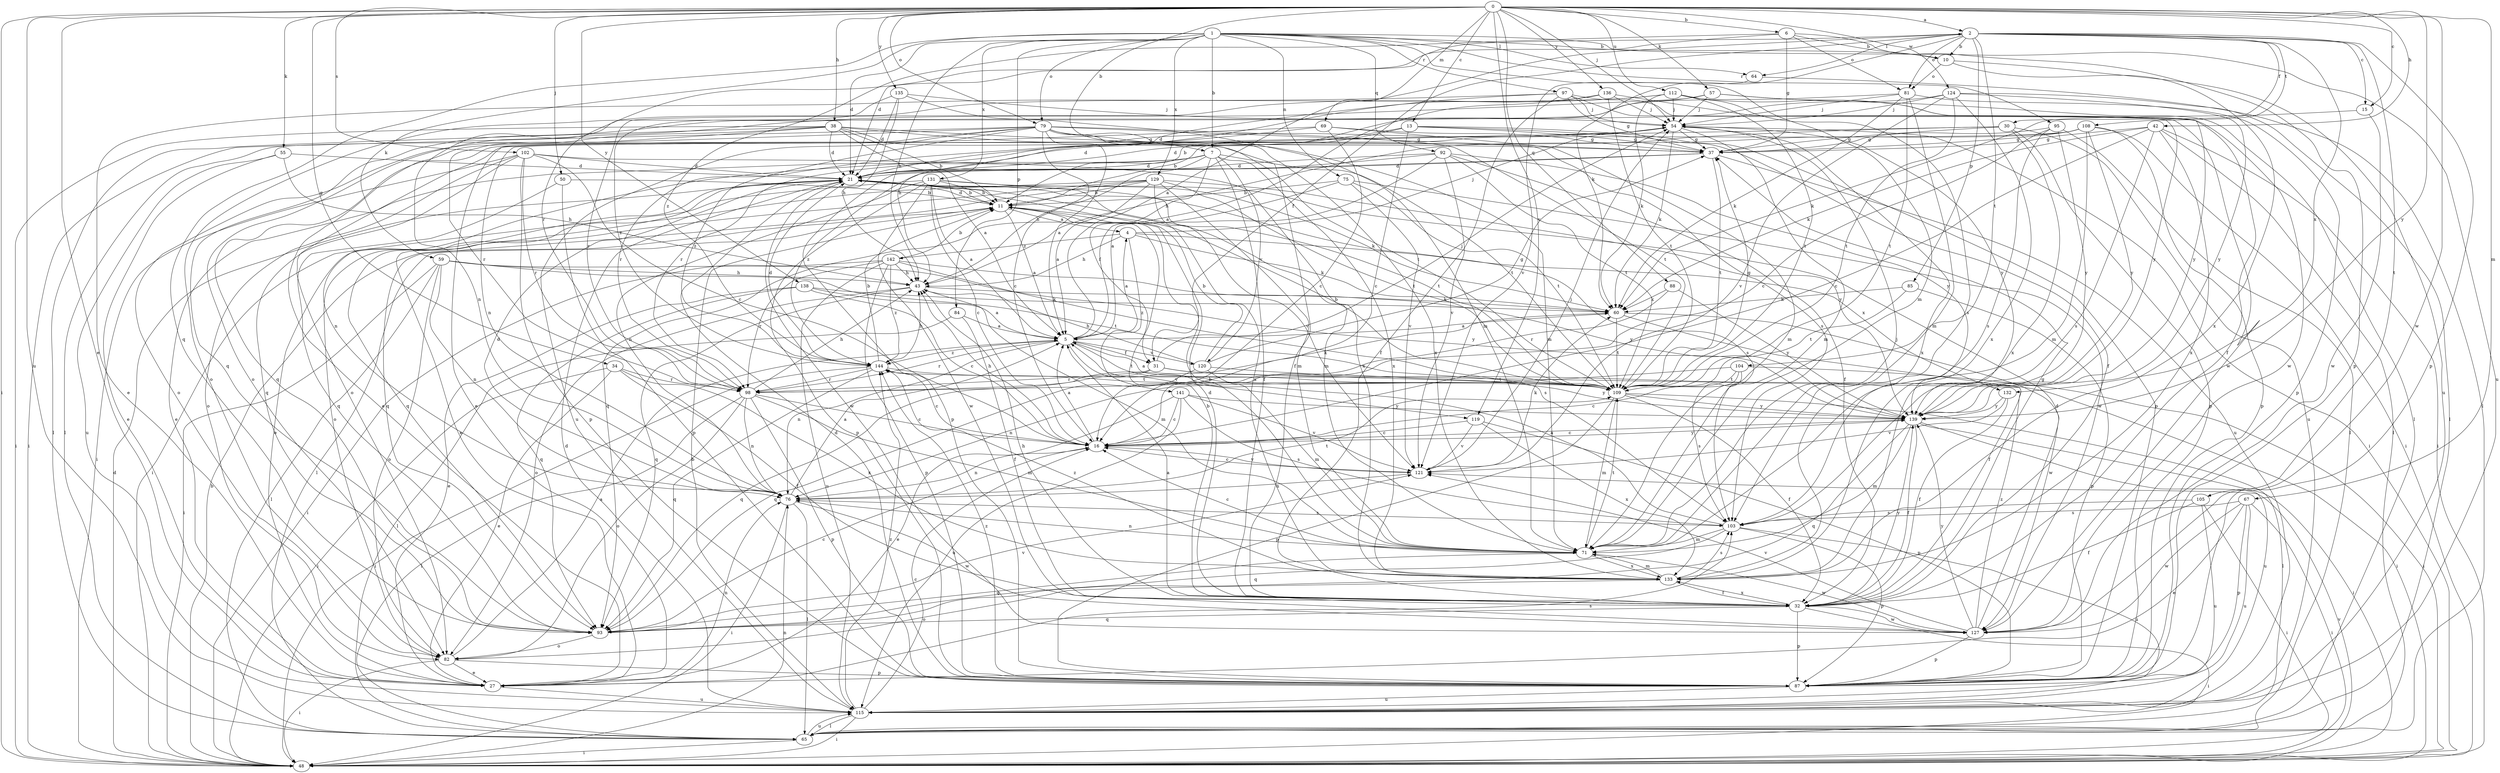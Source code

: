 strict digraph  {
0;
1;
2;
4;
5;
6;
7;
10;
11;
13;
15;
16;
21;
27;
30;
31;
32;
34;
37;
38;
42;
43;
48;
50;
54;
55;
57;
59;
60;
64;
65;
67;
69;
71;
75;
76;
79;
81;
82;
84;
85;
87;
88;
92;
93;
95;
97;
98;
102;
103;
104;
105;
108;
109;
112;
115;
119;
120;
121;
124;
127;
129;
131;
132;
133;
135;
136;
138;
139;
141;
142;
144;
0 -> 2  [label=a];
0 -> 6  [label=b];
0 -> 7  [label=b];
0 -> 13  [label=c];
0 -> 15  [label=c];
0 -> 27  [label=e];
0 -> 34  [label=g];
0 -> 38  [label=h];
0 -> 42  [label=h];
0 -> 48  [label=i];
0 -> 50  [label=j];
0 -> 54  [label=j];
0 -> 55  [label=k];
0 -> 57  [label=k];
0 -> 67  [label=m];
0 -> 69  [label=m];
0 -> 79  [label=o];
0 -> 88  [label=q];
0 -> 102  [label=s];
0 -> 112  [label=u];
0 -> 115  [label=u];
0 -> 119  [label=v];
0 -> 124  [label=w];
0 -> 127  [label=w];
0 -> 135  [label=y];
0 -> 136  [label=y];
0 -> 138  [label=y];
0 -> 139  [label=y];
1 -> 7  [label=b];
1 -> 10  [label=b];
1 -> 21  [label=d];
1 -> 43  [label=h];
1 -> 59  [label=k];
1 -> 64  [label=l];
1 -> 71  [label=m];
1 -> 75  [label=n];
1 -> 79  [label=o];
1 -> 84  [label=p];
1 -> 92  [label=q];
1 -> 93  [label=q];
1 -> 95  [label=r];
1 -> 97  [label=r];
1 -> 115  [label=u];
1 -> 129  [label=x];
1 -> 131  [label=x];
2 -> 10  [label=b];
2 -> 15  [label=c];
2 -> 30  [label=f];
2 -> 31  [label=f];
2 -> 60  [label=k];
2 -> 64  [label=l];
2 -> 81  [label=o];
2 -> 85  [label=p];
2 -> 87  [label=p];
2 -> 98  [label=r];
2 -> 104  [label=t];
2 -> 105  [label=t];
2 -> 108  [label=t];
2 -> 132  [label=x];
4 -> 43  [label=h];
4 -> 54  [label=j];
4 -> 60  [label=k];
4 -> 132  [label=x];
4 -> 141  [label=z];
4 -> 142  [label=z];
5 -> 2  [label=a];
5 -> 4  [label=a];
5 -> 31  [label=f];
5 -> 76  [label=n];
5 -> 98  [label=r];
5 -> 109  [label=t];
5 -> 119  [label=v];
5 -> 120  [label=v];
5 -> 144  [label=z];
6 -> 10  [label=b];
6 -> 21  [label=d];
6 -> 37  [label=g];
6 -> 81  [label=o];
6 -> 87  [label=p];
6 -> 144  [label=z];
7 -> 21  [label=d];
7 -> 27  [label=e];
7 -> 31  [label=f];
7 -> 32  [label=f];
7 -> 43  [label=h];
7 -> 76  [label=n];
7 -> 109  [label=t];
7 -> 120  [label=v];
7 -> 133  [label=x];
10 -> 81  [label=o];
10 -> 115  [label=u];
10 -> 133  [label=x];
11 -> 4  [label=a];
11 -> 5  [label=a];
11 -> 21  [label=d];
11 -> 65  [label=l];
13 -> 11  [label=b];
13 -> 16  [label=c];
13 -> 21  [label=d];
13 -> 32  [label=f];
13 -> 37  [label=g];
13 -> 87  [label=p];
15 -> 60  [label=k];
15 -> 127  [label=w];
16 -> 5  [label=a];
16 -> 43  [label=h];
16 -> 76  [label=n];
16 -> 121  [label=v];
16 -> 139  [label=y];
21 -> 11  [label=b];
21 -> 27  [label=e];
21 -> 71  [label=m];
21 -> 93  [label=q];
21 -> 103  [label=s];
21 -> 109  [label=t];
21 -> 127  [label=w];
27 -> 76  [label=n];
27 -> 103  [label=s];
27 -> 115  [label=u];
30 -> 21  [label=d];
30 -> 37  [label=g];
30 -> 82  [label=o];
30 -> 87  [label=p];
30 -> 115  [label=u];
30 -> 133  [label=x];
31 -> 48  [label=i];
31 -> 54  [label=j];
31 -> 93  [label=q];
31 -> 98  [label=r];
31 -> 109  [label=t];
32 -> 5  [label=a];
32 -> 11  [label=b];
32 -> 21  [label=d];
32 -> 37  [label=g];
32 -> 43  [label=h];
32 -> 48  [label=i];
32 -> 87  [label=p];
32 -> 93  [label=q];
32 -> 127  [label=w];
32 -> 133  [label=x];
32 -> 139  [label=y];
34 -> 27  [label=e];
34 -> 32  [label=f];
34 -> 48  [label=i];
34 -> 98  [label=r];
34 -> 133  [label=x];
37 -> 21  [label=d];
37 -> 109  [label=t];
37 -> 115  [label=u];
37 -> 144  [label=z];
38 -> 5  [label=a];
38 -> 11  [label=b];
38 -> 21  [label=d];
38 -> 37  [label=g];
38 -> 48  [label=i];
38 -> 65  [label=l];
38 -> 82  [label=o];
38 -> 98  [label=r];
38 -> 103  [label=s];
38 -> 109  [label=t];
42 -> 16  [label=c];
42 -> 37  [label=g];
42 -> 48  [label=i];
42 -> 60  [label=k];
42 -> 65  [label=l];
42 -> 103  [label=s];
42 -> 133  [label=x];
43 -> 60  [label=k];
43 -> 71  [label=m];
43 -> 82  [label=o];
43 -> 93  [label=q];
48 -> 11  [label=b];
48 -> 21  [label=d];
48 -> 76  [label=n];
48 -> 121  [label=v];
50 -> 11  [label=b];
50 -> 87  [label=p];
50 -> 93  [label=q];
54 -> 37  [label=g];
54 -> 48  [label=i];
54 -> 60  [label=k];
54 -> 71  [label=m];
54 -> 93  [label=q];
54 -> 98  [label=r];
54 -> 133  [label=x];
54 -> 139  [label=y];
55 -> 21  [label=d];
55 -> 27  [label=e];
55 -> 43  [label=h];
55 -> 115  [label=u];
57 -> 11  [label=b];
57 -> 54  [label=j];
57 -> 65  [label=l];
57 -> 139  [label=y];
57 -> 144  [label=z];
59 -> 43  [label=h];
59 -> 48  [label=i];
59 -> 65  [label=l];
59 -> 76  [label=n];
59 -> 82  [label=o];
59 -> 109  [label=t];
59 -> 139  [label=y];
60 -> 5  [label=a];
60 -> 32  [label=f];
60 -> 109  [label=t];
60 -> 127  [label=w];
64 -> 65  [label=l];
64 -> 121  [label=v];
65 -> 48  [label=i];
65 -> 115  [label=u];
67 -> 27  [label=e];
67 -> 48  [label=i];
67 -> 87  [label=p];
67 -> 103  [label=s];
67 -> 115  [label=u];
67 -> 127  [label=w];
69 -> 16  [label=c];
69 -> 27  [label=e];
69 -> 37  [label=g];
69 -> 71  [label=m];
69 -> 98  [label=r];
71 -> 11  [label=b];
71 -> 16  [label=c];
71 -> 54  [label=j];
71 -> 76  [label=n];
71 -> 93  [label=q];
71 -> 109  [label=t];
71 -> 127  [label=w];
71 -> 133  [label=x];
75 -> 11  [label=b];
75 -> 93  [label=q];
75 -> 109  [label=t];
75 -> 121  [label=v];
75 -> 127  [label=w];
76 -> 5  [label=a];
76 -> 21  [label=d];
76 -> 48  [label=i];
76 -> 65  [label=l];
76 -> 103  [label=s];
76 -> 109  [label=t];
76 -> 127  [label=w];
79 -> 5  [label=a];
79 -> 16  [label=c];
79 -> 27  [label=e];
79 -> 32  [label=f];
79 -> 37  [label=g];
79 -> 48  [label=i];
79 -> 65  [label=l];
79 -> 71  [label=m];
79 -> 109  [label=t];
79 -> 115  [label=u];
79 -> 133  [label=x];
79 -> 144  [label=z];
81 -> 54  [label=j];
81 -> 60  [label=k];
81 -> 71  [label=m];
81 -> 87  [label=p];
81 -> 93  [label=q];
81 -> 109  [label=t];
82 -> 5  [label=a];
82 -> 27  [label=e];
82 -> 48  [label=i];
82 -> 87  [label=p];
84 -> 5  [label=a];
84 -> 32  [label=f];
84 -> 65  [label=l];
85 -> 60  [label=k];
85 -> 87  [label=p];
85 -> 109  [label=t];
87 -> 21  [label=d];
87 -> 115  [label=u];
87 -> 144  [label=z];
88 -> 60  [label=k];
88 -> 98  [label=r];
88 -> 139  [label=y];
92 -> 5  [label=a];
92 -> 21  [label=d];
92 -> 32  [label=f];
92 -> 87  [label=p];
92 -> 109  [label=t];
92 -> 121  [label=v];
92 -> 139  [label=y];
93 -> 16  [label=c];
93 -> 82  [label=o];
93 -> 121  [label=v];
95 -> 16  [label=c];
95 -> 37  [label=g];
95 -> 65  [label=l];
95 -> 103  [label=s];
95 -> 139  [label=y];
97 -> 27  [label=e];
97 -> 32  [label=f];
97 -> 37  [label=g];
97 -> 43  [label=h];
97 -> 54  [label=j];
97 -> 127  [label=w];
97 -> 139  [label=y];
98 -> 16  [label=c];
98 -> 43  [label=h];
98 -> 60  [label=k];
98 -> 65  [label=l];
98 -> 71  [label=m];
98 -> 76  [label=n];
98 -> 82  [label=o];
98 -> 87  [label=p];
102 -> 16  [label=c];
102 -> 21  [label=d];
102 -> 48  [label=i];
102 -> 82  [label=o];
102 -> 87  [label=p];
102 -> 93  [label=q];
102 -> 98  [label=r];
102 -> 133  [label=x];
103 -> 5  [label=a];
103 -> 71  [label=m];
103 -> 87  [label=p];
103 -> 93  [label=q];
103 -> 115  [label=u];
104 -> 16  [label=c];
104 -> 48  [label=i];
104 -> 76  [label=n];
104 -> 103  [label=s];
104 -> 109  [label=t];
105 -> 32  [label=f];
105 -> 48  [label=i];
105 -> 103  [label=s];
105 -> 115  [label=u];
108 -> 37  [label=g];
108 -> 43  [label=h];
108 -> 48  [label=i];
108 -> 71  [label=m];
108 -> 76  [label=n];
108 -> 87  [label=p];
108 -> 139  [label=y];
109 -> 5  [label=a];
109 -> 11  [label=b];
109 -> 32  [label=f];
109 -> 37  [label=g];
109 -> 65  [label=l];
109 -> 71  [label=m];
109 -> 87  [label=p];
109 -> 139  [label=y];
112 -> 32  [label=f];
112 -> 54  [label=j];
112 -> 60  [label=k];
112 -> 76  [label=n];
112 -> 98  [label=r];
112 -> 103  [label=s];
112 -> 109  [label=t];
115 -> 11  [label=b];
115 -> 16  [label=c];
115 -> 21  [label=d];
115 -> 48  [label=i];
115 -> 65  [label=l];
115 -> 144  [label=z];
119 -> 16  [label=c];
119 -> 87  [label=p];
119 -> 121  [label=v];
119 -> 133  [label=x];
120 -> 11  [label=b];
120 -> 37  [label=g];
120 -> 43  [label=h];
120 -> 71  [label=m];
120 -> 93  [label=q];
120 -> 139  [label=y];
121 -> 16  [label=c];
121 -> 54  [label=j];
121 -> 60  [label=k];
121 -> 76  [label=n];
124 -> 54  [label=j];
124 -> 65  [label=l];
124 -> 82  [label=o];
124 -> 109  [label=t];
124 -> 121  [label=v];
124 -> 133  [label=x];
124 -> 139  [label=y];
127 -> 21  [label=d];
127 -> 87  [label=p];
127 -> 121  [label=v];
127 -> 139  [label=y];
127 -> 144  [label=z];
129 -> 5  [label=a];
129 -> 11  [label=b];
129 -> 27  [label=e];
129 -> 71  [label=m];
129 -> 82  [label=o];
129 -> 93  [label=q];
129 -> 109  [label=t];
129 -> 121  [label=v];
129 -> 139  [label=y];
131 -> 5  [label=a];
131 -> 11  [label=b];
131 -> 16  [label=c];
131 -> 48  [label=i];
131 -> 60  [label=k];
131 -> 76  [label=n];
131 -> 87  [label=p];
131 -> 127  [label=w];
131 -> 133  [label=x];
132 -> 32  [label=f];
132 -> 121  [label=v];
132 -> 139  [label=y];
133 -> 32  [label=f];
133 -> 71  [label=m];
133 -> 82  [label=o];
133 -> 103  [label=s];
133 -> 144  [label=z];
135 -> 21  [label=d];
135 -> 43  [label=h];
135 -> 54  [label=j];
135 -> 71  [label=m];
135 -> 82  [label=o];
136 -> 5  [label=a];
136 -> 21  [label=d];
136 -> 54  [label=j];
136 -> 109  [label=t];
136 -> 127  [label=w];
138 -> 5  [label=a];
138 -> 16  [label=c];
138 -> 27  [label=e];
138 -> 60  [label=k];
138 -> 93  [label=q];
139 -> 16  [label=c];
139 -> 32  [label=f];
139 -> 48  [label=i];
139 -> 71  [label=m];
139 -> 93  [label=q];
139 -> 115  [label=u];
141 -> 16  [label=c];
141 -> 27  [label=e];
141 -> 103  [label=s];
141 -> 115  [label=u];
141 -> 121  [label=v];
141 -> 139  [label=y];
142 -> 11  [label=b];
142 -> 43  [label=h];
142 -> 48  [label=i];
142 -> 87  [label=p];
142 -> 98  [label=r];
142 -> 103  [label=s];
142 -> 115  [label=u];
142 -> 139  [label=y];
142 -> 144  [label=z];
144 -> 11  [label=b];
144 -> 16  [label=c];
144 -> 21  [label=d];
144 -> 43  [label=h];
144 -> 48  [label=i];
144 -> 93  [label=q];
144 -> 98  [label=r];
144 -> 109  [label=t];
}
